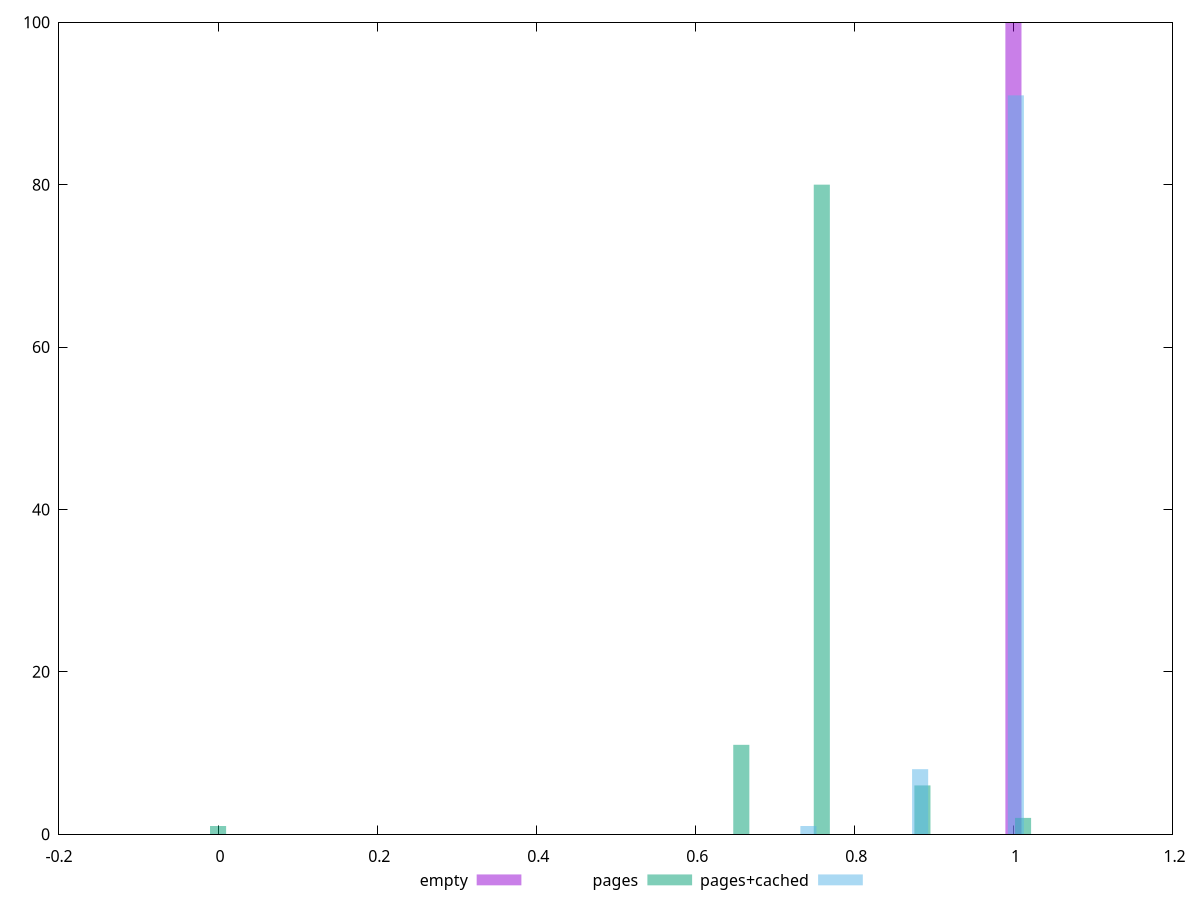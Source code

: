 $_empty <<EOF
1 100
EOF
$_pages <<EOF
1.01209345119138 2
0.657860743274397 11
0.759070088393535 80
0 1
0.8855817697924575 6
EOF
$_pagesCached <<EOF
0.74226623622583 1
0.882694983619906 8
1.0030624813862568 91
EOF
set key outside below
set terminal pngcairo
set output "report_00005_2020-11-02T22-26-11.212Z/unminified-css/unminified-css_empty_pages_pages+cached+hist.png"
set boxwidth 0.0202418690238276
set style fill transparent solid 0.5 noborder
set yrange [0:100]
plot $_empty title "empty" with boxes ,$_pages title "pages" with boxes ,$_pagesCached title "pages+cached" with boxes ,
